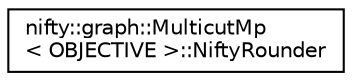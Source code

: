 digraph "Graphical Class Hierarchy"
{
  edge [fontname="Helvetica",fontsize="10",labelfontname="Helvetica",labelfontsize="10"];
  node [fontname="Helvetica",fontsize="10",shape=record];
  rankdir="LR";
  Node1 [label="nifty::graph::MulticutMp\l\< OBJECTIVE \>::NiftyRounder",height=0.2,width=0.4,color="black", fillcolor="white", style="filled",URL="$structnifty_1_1graph_1_1MulticutMp_1_1NiftyRounder.html"];
}
